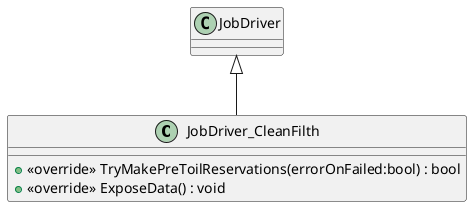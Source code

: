 @startuml
class JobDriver_CleanFilth {
    + <<override>> TryMakePreToilReservations(errorOnFailed:bool) : bool
    + <<override>> ExposeData() : void
}
JobDriver <|-- JobDriver_CleanFilth
@enduml
